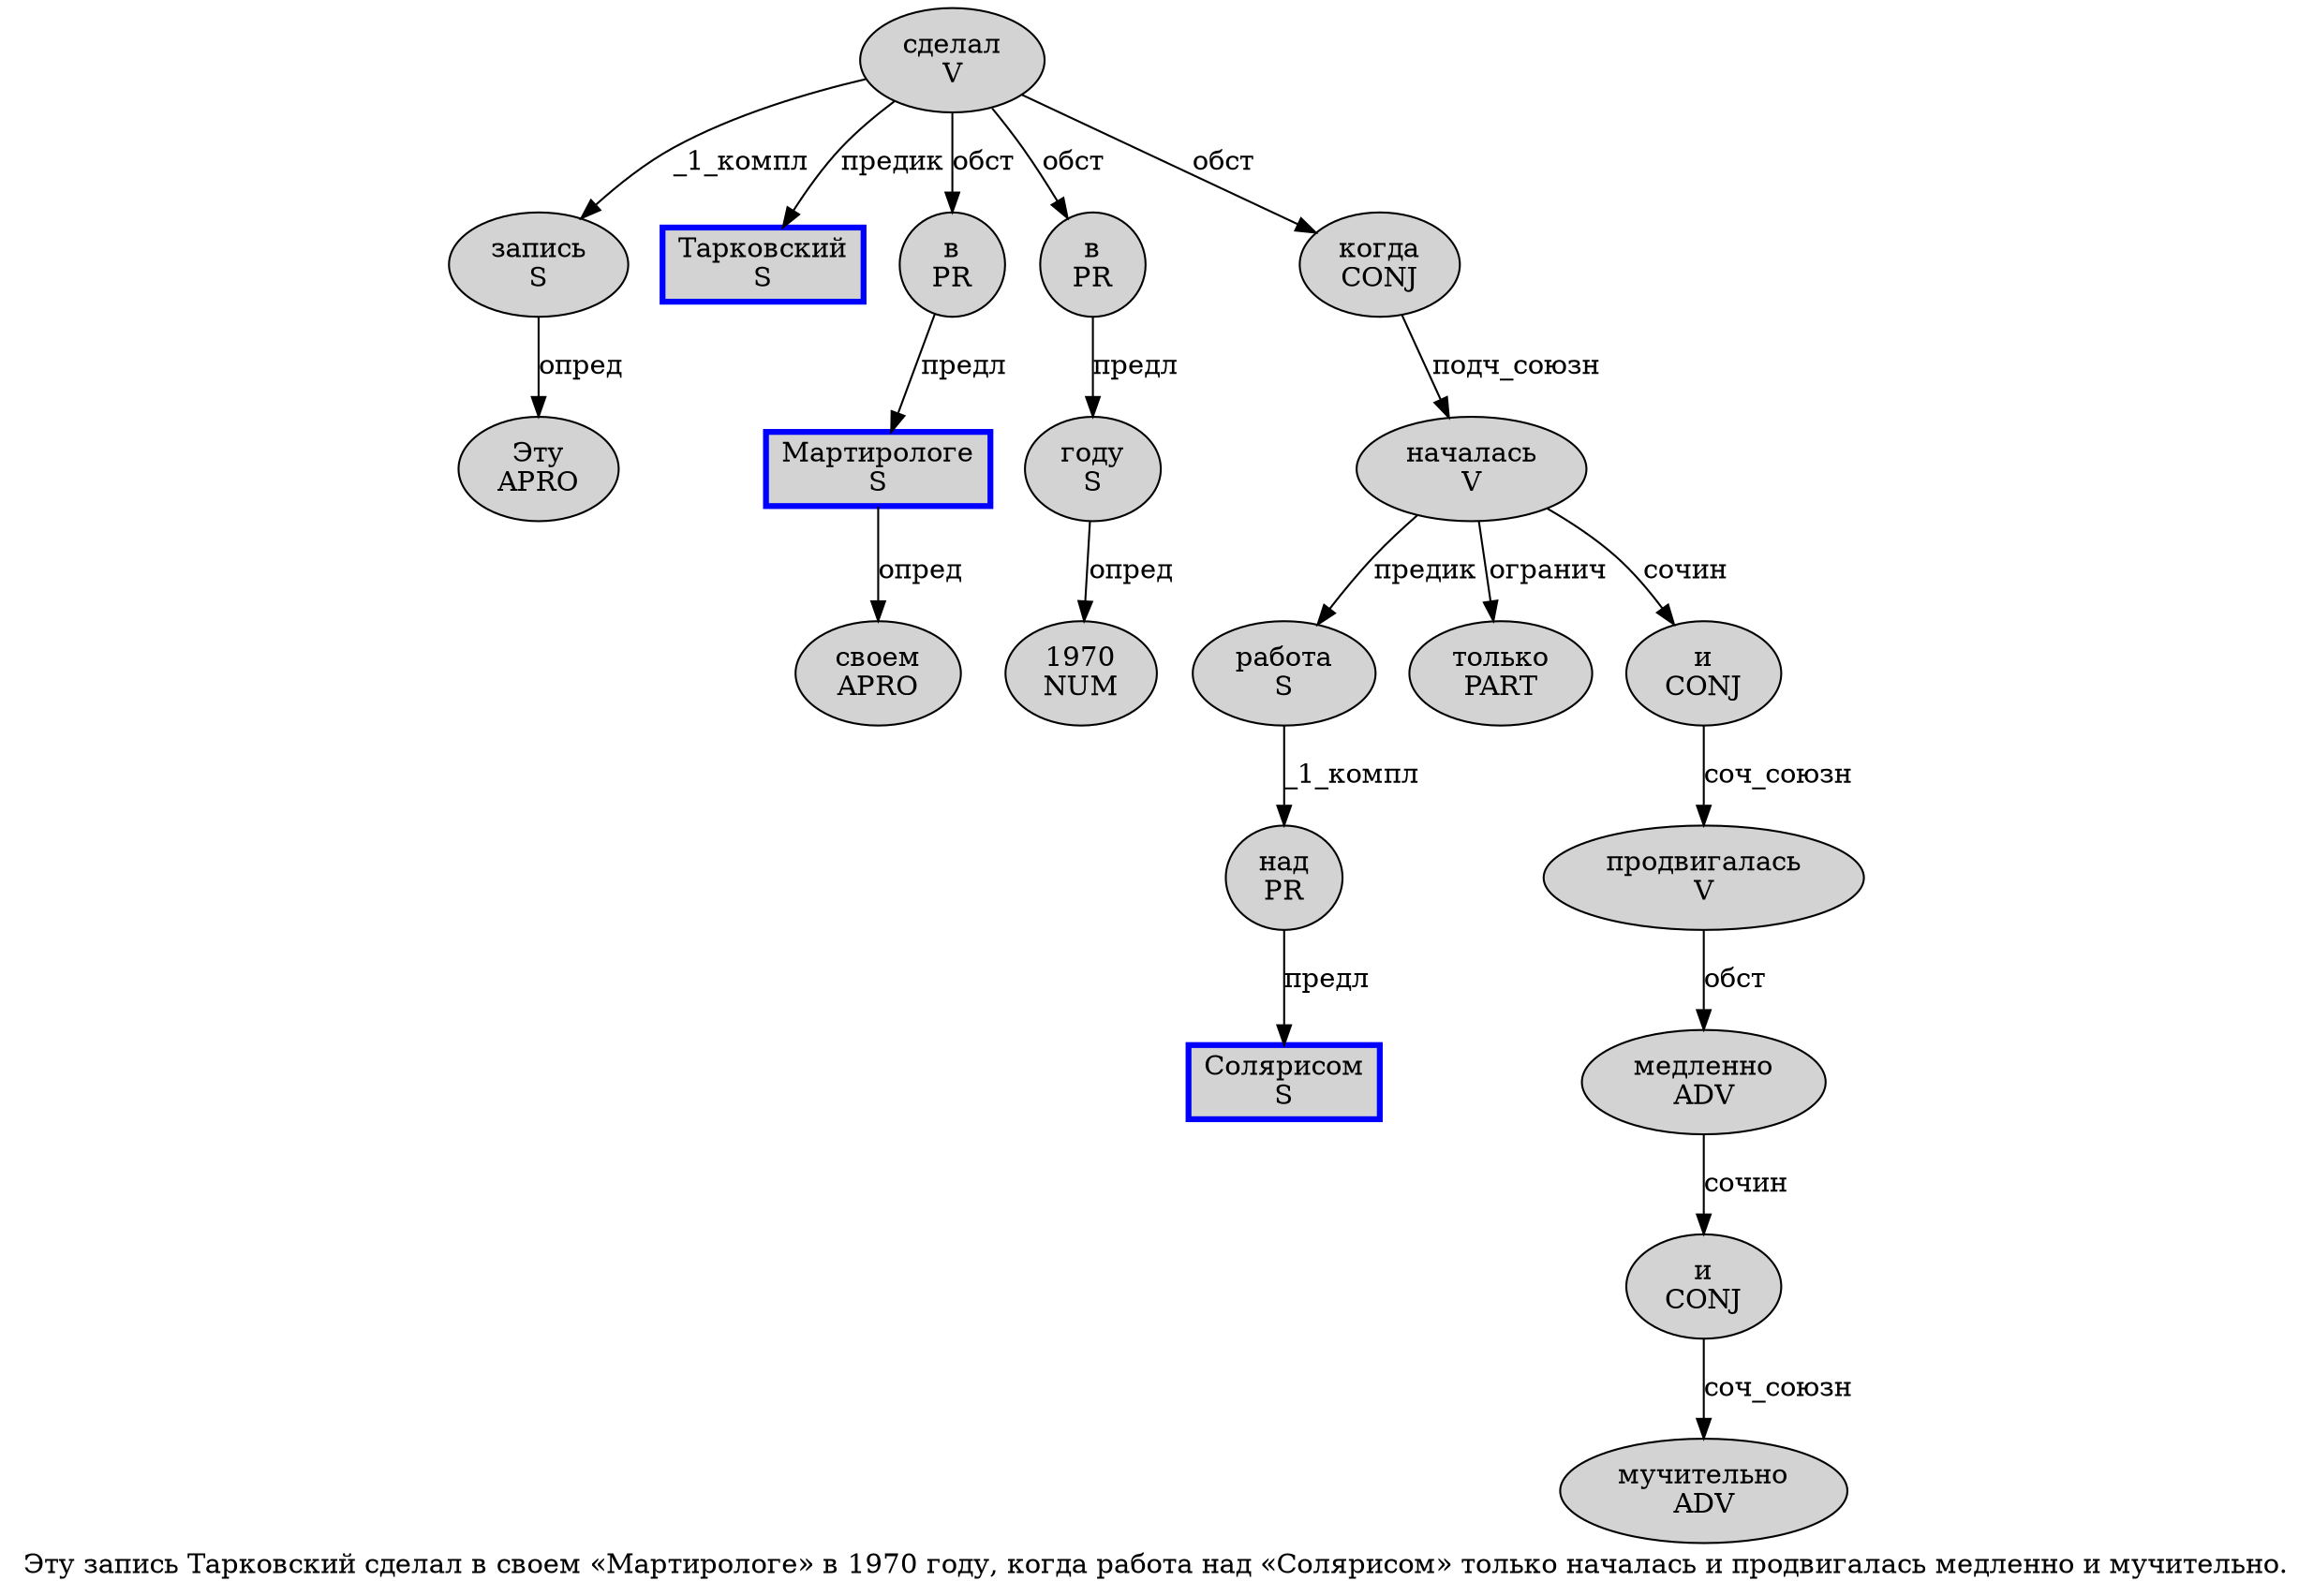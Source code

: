 digraph SENTENCE_2119 {
	graph [label="Эту запись Тарковский сделал в своем «Мартирологе» в 1970 году, когда работа над «Солярисом» только началась и продвигалась медленно и мучительно."]
	node [style=filled]
		0 [label="Эту
APRO" color="" fillcolor=lightgray penwidth=1 shape=ellipse]
		1 [label="запись
S" color="" fillcolor=lightgray penwidth=1 shape=ellipse]
		2 [label="Тарковский
S" color=blue fillcolor=lightgray penwidth=3 shape=box]
		3 [label="сделал
V" color="" fillcolor=lightgray penwidth=1 shape=ellipse]
		4 [label="в
PR" color="" fillcolor=lightgray penwidth=1 shape=ellipse]
		5 [label="своем
APRO" color="" fillcolor=lightgray penwidth=1 shape=ellipse]
		7 [label="Мартирологе
S" color=blue fillcolor=lightgray penwidth=3 shape=box]
		9 [label="в
PR" color="" fillcolor=lightgray penwidth=1 shape=ellipse]
		10 [label="1970
NUM" color="" fillcolor=lightgray penwidth=1 shape=ellipse]
		11 [label="году
S" color="" fillcolor=lightgray penwidth=1 shape=ellipse]
		13 [label="когда
CONJ" color="" fillcolor=lightgray penwidth=1 shape=ellipse]
		14 [label="работа
S" color="" fillcolor=lightgray penwidth=1 shape=ellipse]
		15 [label="над
PR" color="" fillcolor=lightgray penwidth=1 shape=ellipse]
		17 [label="Солярисом
S" color=blue fillcolor=lightgray penwidth=3 shape=box]
		19 [label="только
PART" color="" fillcolor=lightgray penwidth=1 shape=ellipse]
		20 [label="началась
V" color="" fillcolor=lightgray penwidth=1 shape=ellipse]
		21 [label="и
CONJ" color="" fillcolor=lightgray penwidth=1 shape=ellipse]
		22 [label="продвигалась
V" color="" fillcolor=lightgray penwidth=1 shape=ellipse]
		23 [label="медленно
ADV" color="" fillcolor=lightgray penwidth=1 shape=ellipse]
		24 [label="и
CONJ" color="" fillcolor=lightgray penwidth=1 shape=ellipse]
		25 [label="мучительно
ADV" color="" fillcolor=lightgray penwidth=1 shape=ellipse]
			3 -> 1 [label="_1_компл"]
			3 -> 2 [label="предик"]
			3 -> 4 [label="обст"]
			3 -> 9 [label="обст"]
			3 -> 13 [label="обст"]
			4 -> 7 [label="предл"]
			7 -> 5 [label="опред"]
			9 -> 11 [label="предл"]
			15 -> 17 [label="предл"]
			22 -> 23 [label="обст"]
			24 -> 25 [label="соч_союзн"]
			11 -> 10 [label="опред"]
			20 -> 14 [label="предик"]
			20 -> 19 [label="огранич"]
			20 -> 21 [label="сочин"]
			14 -> 15 [label="_1_компл"]
			1 -> 0 [label="опред"]
			13 -> 20 [label="подч_союзн"]
			23 -> 24 [label="сочин"]
			21 -> 22 [label="соч_союзн"]
}